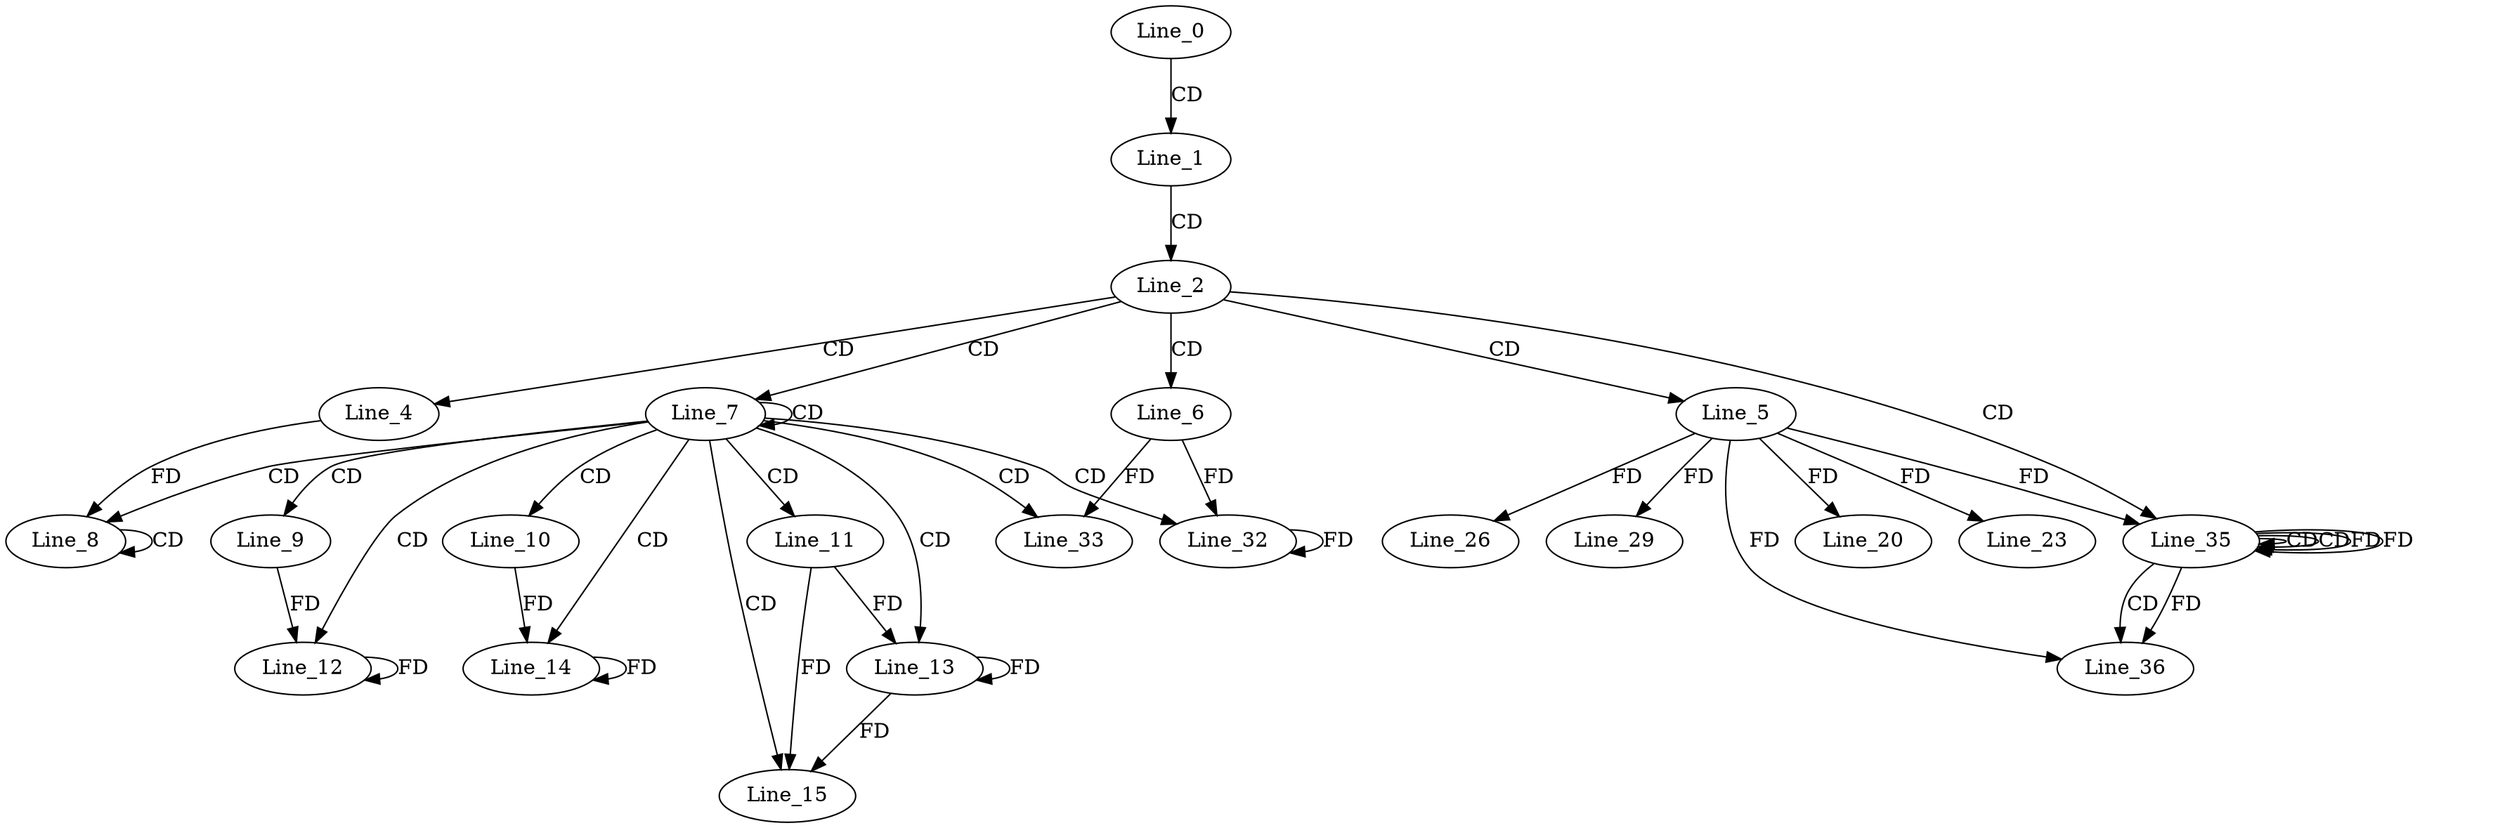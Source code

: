 digraph G {
  Line_0;
  Line_1;
  Line_2;
  Line_4;
  Line_5;
  Line_6;
  Line_7;
  Line_8;
  Line_8;
  Line_8;
  Line_9;
  Line_10;
  Line_11;
  Line_12;
  Line_12;
  Line_13;
  Line_13;
  Line_14;
  Line_14;
  Line_15;
  Line_20;
  Line_23;
  Line_26;
  Line_29;
  Line_32;
  Line_33;
  Line_35;
  Line_35;
  Line_35;
  Line_35;
  Line_36;
  Line_36;
  Line_0 -> Line_1 [ label="CD" ];
  Line_1 -> Line_2 [ label="CD" ];
  Line_2 -> Line_4 [ label="CD" ];
  Line_2 -> Line_5 [ label="CD" ];
  Line_2 -> Line_6 [ label="CD" ];
  Line_2 -> Line_7 [ label="CD" ];
  Line_7 -> Line_7 [ label="CD" ];
  Line_7 -> Line_8 [ label="CD" ];
  Line_8 -> Line_8 [ label="CD" ];
  Line_4 -> Line_8 [ label="FD" ];
  Line_7 -> Line_9 [ label="CD" ];
  Line_7 -> Line_10 [ label="CD" ];
  Line_7 -> Line_11 [ label="CD" ];
  Line_7 -> Line_12 [ label="CD" ];
  Line_9 -> Line_12 [ label="FD" ];
  Line_12 -> Line_12 [ label="FD" ];
  Line_7 -> Line_13 [ label="CD" ];
  Line_11 -> Line_13 [ label="FD" ];
  Line_13 -> Line_13 [ label="FD" ];
  Line_7 -> Line_14 [ label="CD" ];
  Line_10 -> Line_14 [ label="FD" ];
  Line_14 -> Line_14 [ label="FD" ];
  Line_7 -> Line_15 [ label="CD" ];
  Line_11 -> Line_15 [ label="FD" ];
  Line_13 -> Line_15 [ label="FD" ];
  Line_5 -> Line_20 [ label="FD" ];
  Line_5 -> Line_23 [ label="FD" ];
  Line_5 -> Line_26 [ label="FD" ];
  Line_5 -> Line_29 [ label="FD" ];
  Line_7 -> Line_32 [ label="CD" ];
  Line_32 -> Line_32 [ label="FD" ];
  Line_6 -> Line_32 [ label="FD" ];
  Line_7 -> Line_33 [ label="CD" ];
  Line_6 -> Line_33 [ label="FD" ];
  Line_2 -> Line_35 [ label="CD" ];
  Line_35 -> Line_35 [ label="CD" ];
  Line_35 -> Line_35 [ label="CD" ];
  Line_5 -> Line_35 [ label="FD" ];
  Line_35 -> Line_35 [ label="FD" ];
  Line_35 -> Line_36 [ label="CD" ];
  Line_5 -> Line_36 [ label="FD" ];
  Line_35 -> Line_36 [ label="FD" ];
  Line_35 -> Line_35 [ label="FD" ];
}
